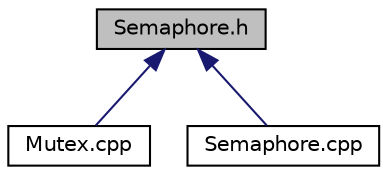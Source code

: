 digraph "Semaphore.h"
{
  edge [fontname="Helvetica",fontsize="10",labelfontname="Helvetica",labelfontsize="10"];
  node [fontname="Helvetica",fontsize="10",shape=record];
  Node1 [label="Semaphore.h",height=0.2,width=0.4,color="black", fillcolor="grey75", style="filled", fontcolor="black"];
  Node1 -> Node2 [dir="back",color="midnightblue",fontsize="10",style="solid",fontname="Helvetica"];
  Node2 [label="Mutex.cpp",height=0.2,width=0.4,color="black", fillcolor="white", style="filled",URL="$_mutex_8cpp.html"];
  Node1 -> Node3 [dir="back",color="midnightblue",fontsize="10",style="solid",fontname="Helvetica"];
  Node3 [label="Semaphore.cpp",height=0.2,width=0.4,color="black", fillcolor="white", style="filled",URL="$_semaphore_8cpp.html"];
}
